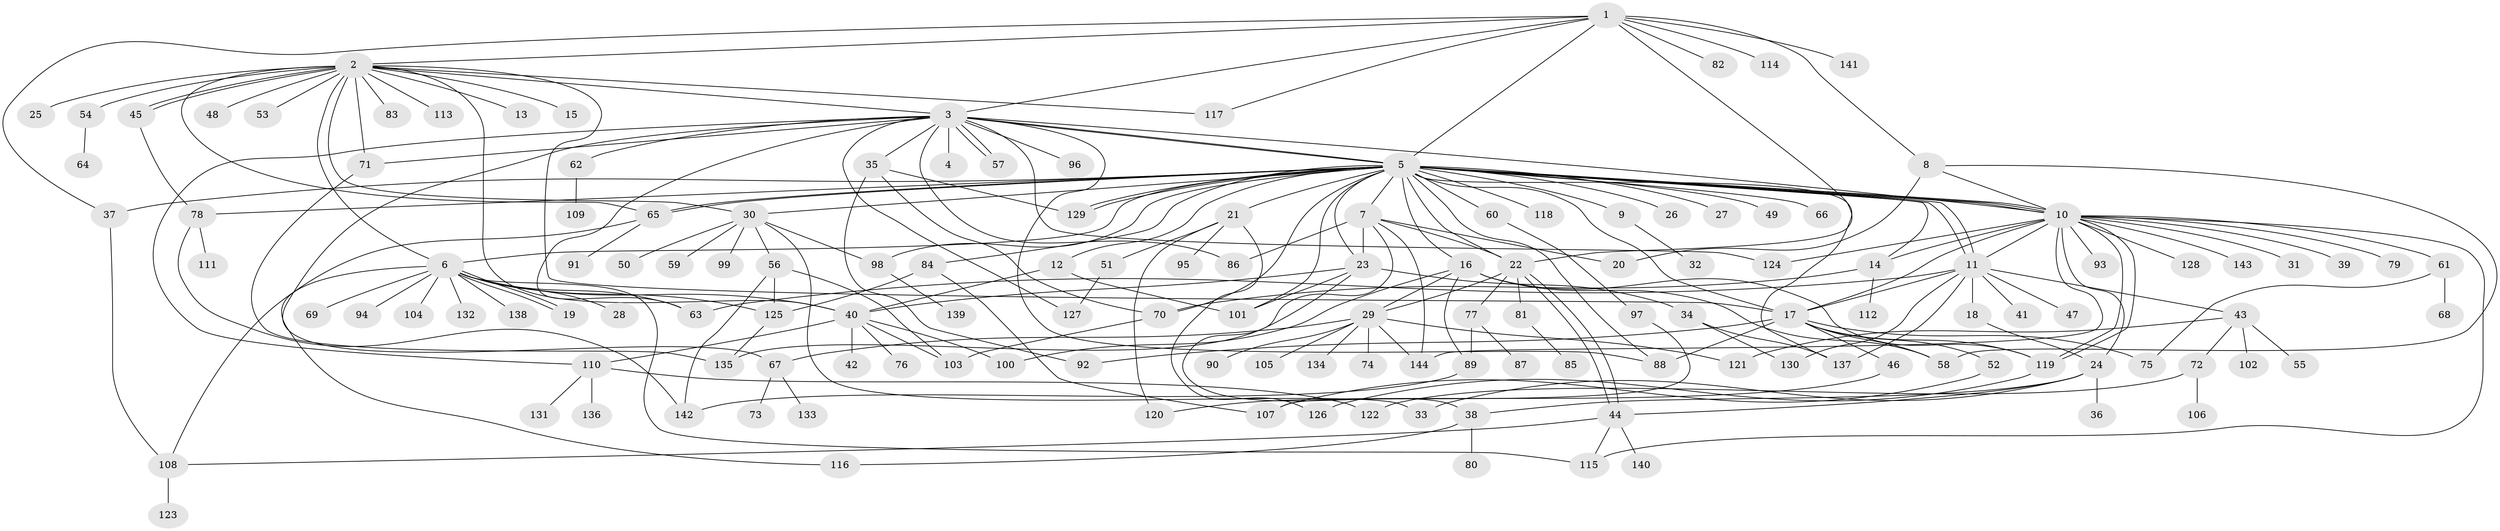 // Generated by graph-tools (version 1.1) at 2025/01/03/09/25 03:01:41]
// undirected, 144 vertices, 229 edges
graph export_dot {
graph [start="1"]
  node [color=gray90,style=filled];
  1;
  2;
  3;
  4;
  5;
  6;
  7;
  8;
  9;
  10;
  11;
  12;
  13;
  14;
  15;
  16;
  17;
  18;
  19;
  20;
  21;
  22;
  23;
  24;
  25;
  26;
  27;
  28;
  29;
  30;
  31;
  32;
  33;
  34;
  35;
  36;
  37;
  38;
  39;
  40;
  41;
  42;
  43;
  44;
  45;
  46;
  47;
  48;
  49;
  50;
  51;
  52;
  53;
  54;
  55;
  56;
  57;
  58;
  59;
  60;
  61;
  62;
  63;
  64;
  65;
  66;
  67;
  68;
  69;
  70;
  71;
  72;
  73;
  74;
  75;
  76;
  77;
  78;
  79;
  80;
  81;
  82;
  83;
  84;
  85;
  86;
  87;
  88;
  89;
  90;
  91;
  92;
  93;
  94;
  95;
  96;
  97;
  98;
  99;
  100;
  101;
  102;
  103;
  104;
  105;
  106;
  107;
  108;
  109;
  110;
  111;
  112;
  113;
  114;
  115;
  116;
  117;
  118;
  119;
  120;
  121;
  122;
  123;
  124;
  125;
  126;
  127;
  128;
  129;
  130;
  131;
  132;
  133;
  134;
  135;
  136;
  137;
  138;
  139;
  140;
  141;
  142;
  143;
  144;
  1 -- 2;
  1 -- 3;
  1 -- 5;
  1 -- 8;
  1 -- 22;
  1 -- 37;
  1 -- 82;
  1 -- 114;
  1 -- 117;
  1 -- 141;
  2 -- 3;
  2 -- 6;
  2 -- 13;
  2 -- 15;
  2 -- 17;
  2 -- 25;
  2 -- 30;
  2 -- 40;
  2 -- 45;
  2 -- 45;
  2 -- 48;
  2 -- 53;
  2 -- 54;
  2 -- 65;
  2 -- 71;
  2 -- 83;
  2 -- 113;
  2 -- 117;
  3 -- 4;
  3 -- 5;
  3 -- 5;
  3 -- 10;
  3 -- 35;
  3 -- 57;
  3 -- 57;
  3 -- 62;
  3 -- 63;
  3 -- 67;
  3 -- 71;
  3 -- 86;
  3 -- 88;
  3 -- 96;
  3 -- 110;
  3 -- 124;
  3 -- 127;
  5 -- 6;
  5 -- 7;
  5 -- 9;
  5 -- 10;
  5 -- 10;
  5 -- 10;
  5 -- 11;
  5 -- 11;
  5 -- 12;
  5 -- 14;
  5 -- 16;
  5 -- 17;
  5 -- 21;
  5 -- 22;
  5 -- 23;
  5 -- 26;
  5 -- 27;
  5 -- 30;
  5 -- 37;
  5 -- 49;
  5 -- 60;
  5 -- 65;
  5 -- 65;
  5 -- 66;
  5 -- 70;
  5 -- 78;
  5 -- 84;
  5 -- 88;
  5 -- 98;
  5 -- 101;
  5 -- 118;
  5 -- 129;
  5 -- 129;
  5 -- 137;
  6 -- 19;
  6 -- 19;
  6 -- 28;
  6 -- 40;
  6 -- 63;
  6 -- 69;
  6 -- 94;
  6 -- 104;
  6 -- 115;
  6 -- 116;
  6 -- 125;
  6 -- 132;
  6 -- 138;
  7 -- 20;
  7 -- 22;
  7 -- 23;
  7 -- 86;
  7 -- 135;
  7 -- 144;
  8 -- 10;
  8 -- 20;
  8 -- 58;
  9 -- 32;
  10 -- 11;
  10 -- 14;
  10 -- 17;
  10 -- 24;
  10 -- 31;
  10 -- 39;
  10 -- 61;
  10 -- 79;
  10 -- 93;
  10 -- 115;
  10 -- 119;
  10 -- 119;
  10 -- 124;
  10 -- 128;
  10 -- 143;
  10 -- 144;
  11 -- 17;
  11 -- 18;
  11 -- 41;
  11 -- 43;
  11 -- 47;
  11 -- 63;
  11 -- 130;
  11 -- 137;
  12 -- 40;
  12 -- 101;
  14 -- 70;
  14 -- 112;
  16 -- 29;
  16 -- 58;
  16 -- 89;
  16 -- 100;
  16 -- 119;
  17 -- 46;
  17 -- 52;
  17 -- 58;
  17 -- 75;
  17 -- 88;
  17 -- 92;
  17 -- 119;
  18 -- 24;
  21 -- 51;
  21 -- 95;
  21 -- 120;
  21 -- 126;
  22 -- 29;
  22 -- 44;
  22 -- 44;
  22 -- 77;
  22 -- 81;
  23 -- 34;
  23 -- 38;
  23 -- 40;
  23 -- 101;
  24 -- 33;
  24 -- 36;
  24 -- 38;
  24 -- 44;
  29 -- 67;
  29 -- 74;
  29 -- 90;
  29 -- 105;
  29 -- 121;
  29 -- 134;
  29 -- 144;
  30 -- 33;
  30 -- 50;
  30 -- 56;
  30 -- 59;
  30 -- 98;
  30 -- 99;
  34 -- 130;
  34 -- 137;
  35 -- 70;
  35 -- 92;
  35 -- 129;
  37 -- 108;
  38 -- 80;
  38 -- 116;
  40 -- 42;
  40 -- 76;
  40 -- 100;
  40 -- 103;
  40 -- 110;
  43 -- 55;
  43 -- 72;
  43 -- 102;
  43 -- 121;
  44 -- 108;
  44 -- 115;
  44 -- 140;
  45 -- 78;
  46 -- 120;
  51 -- 127;
  52 -- 107;
  54 -- 64;
  56 -- 103;
  56 -- 125;
  56 -- 142;
  60 -- 97;
  61 -- 68;
  61 -- 75;
  62 -- 109;
  65 -- 91;
  65 -- 108;
  67 -- 73;
  67 -- 133;
  70 -- 103;
  71 -- 135;
  72 -- 106;
  72 -- 122;
  77 -- 87;
  77 -- 89;
  78 -- 111;
  78 -- 142;
  81 -- 85;
  84 -- 107;
  84 -- 125;
  89 -- 142;
  97 -- 107;
  98 -- 139;
  108 -- 123;
  110 -- 122;
  110 -- 131;
  110 -- 136;
  119 -- 126;
  125 -- 135;
}

